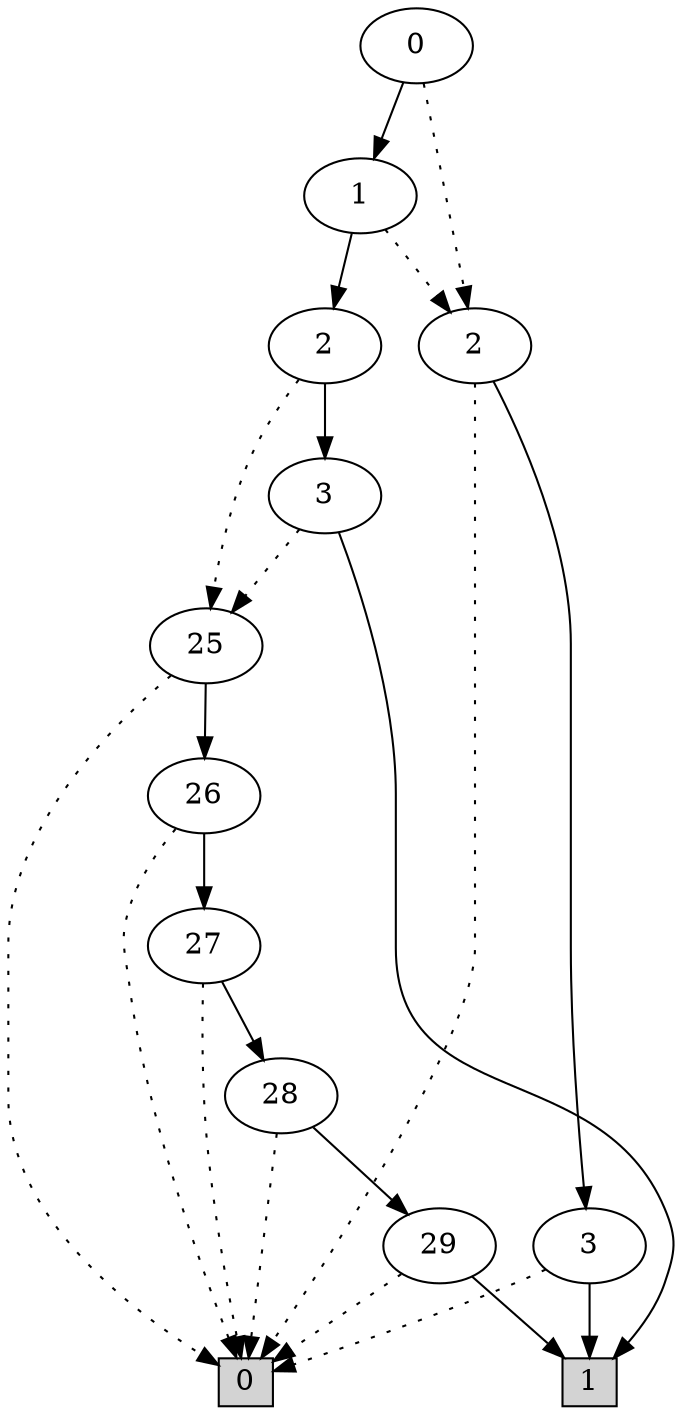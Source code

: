 digraph G {
0 [shape=box, label="0", style=filled, shape=box, height=0.3, width=0.3];
1 [shape=box, label="1", style=filled, shape=box, height=0.3, width=0.3];
45626 [label="0"];
45626 -> 45596 [style=dotted];
45626 -> 45625 [style=filled];
45596 [label="2"];
45596 -> 0 [style=dotted];
45596 -> 8 [style=filled];
8 [label="3"];
8 -> 0 [style=dotted];
8 -> 1 [style=filled];
45625 [label="1"];
45625 -> 45596 [style=dotted];
45625 -> 45624 [style=filled];
45624 [label="2"];
45624 -> 1621 [style=dotted];
45624 -> 45623 [style=filled];
1621 [label="25"];
1621 -> 0 [style=dotted];
1621 -> 1620 [style=filled];
1620 [label="26"];
1620 -> 0 [style=dotted];
1620 -> 1619 [style=filled];
1619 [label="27"];
1619 -> 0 [style=dotted];
1619 -> 1464 [style=filled];
1464 [label="28"];
1464 -> 0 [style=dotted];
1464 -> 60 [style=filled];
60 [label="29"];
60 -> 0 [style=dotted];
60 -> 1 [style=filled];
45623 [label="3"];
45623 -> 1621 [style=dotted];
45623 -> 1 [style=filled];
}
